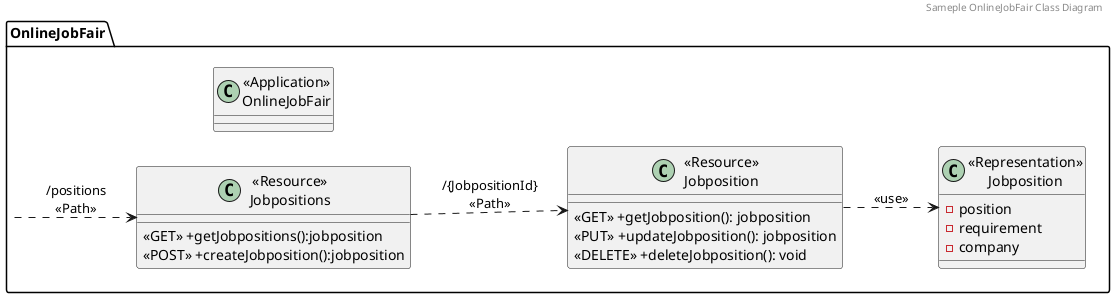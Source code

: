@startuml
header Sameple OnlineJobFair Class Diagram

left to right direction
package "OnlineJobFair"{
    class "<<Application>>\nOnlineJobFair" as OnlineJobFair{}

    class "<<Resource>>\nJobpositions" as ResourceJobpositions{
        <<GET>> +getJobpositions():jobposition
        <<POST>> +createJobposition():jobposition
    }

    class "<<Resource>>\nJobposition" as ResourceJobposition {
        <<GET>> +getJobposition(): jobposition
        <<PUT>> +updateJobposition(): jobposition
        <<DELETE>> +deleteJobposition(): void
    }

    class "<<Representation>>\nJobposition" as RepresentationJobposition {
        -position
        -requirement
        -company
    }

}

OnlineJobFair ..> ResourceJobpositions:"/positions\n<<Path>>"
ResourceJobpositions ..> ResourceJobposition: "/{JobpositionId}\n<<Path>>"
ResourceJobposition ..> RepresentationJobposition: "<<use>>"

@enduml